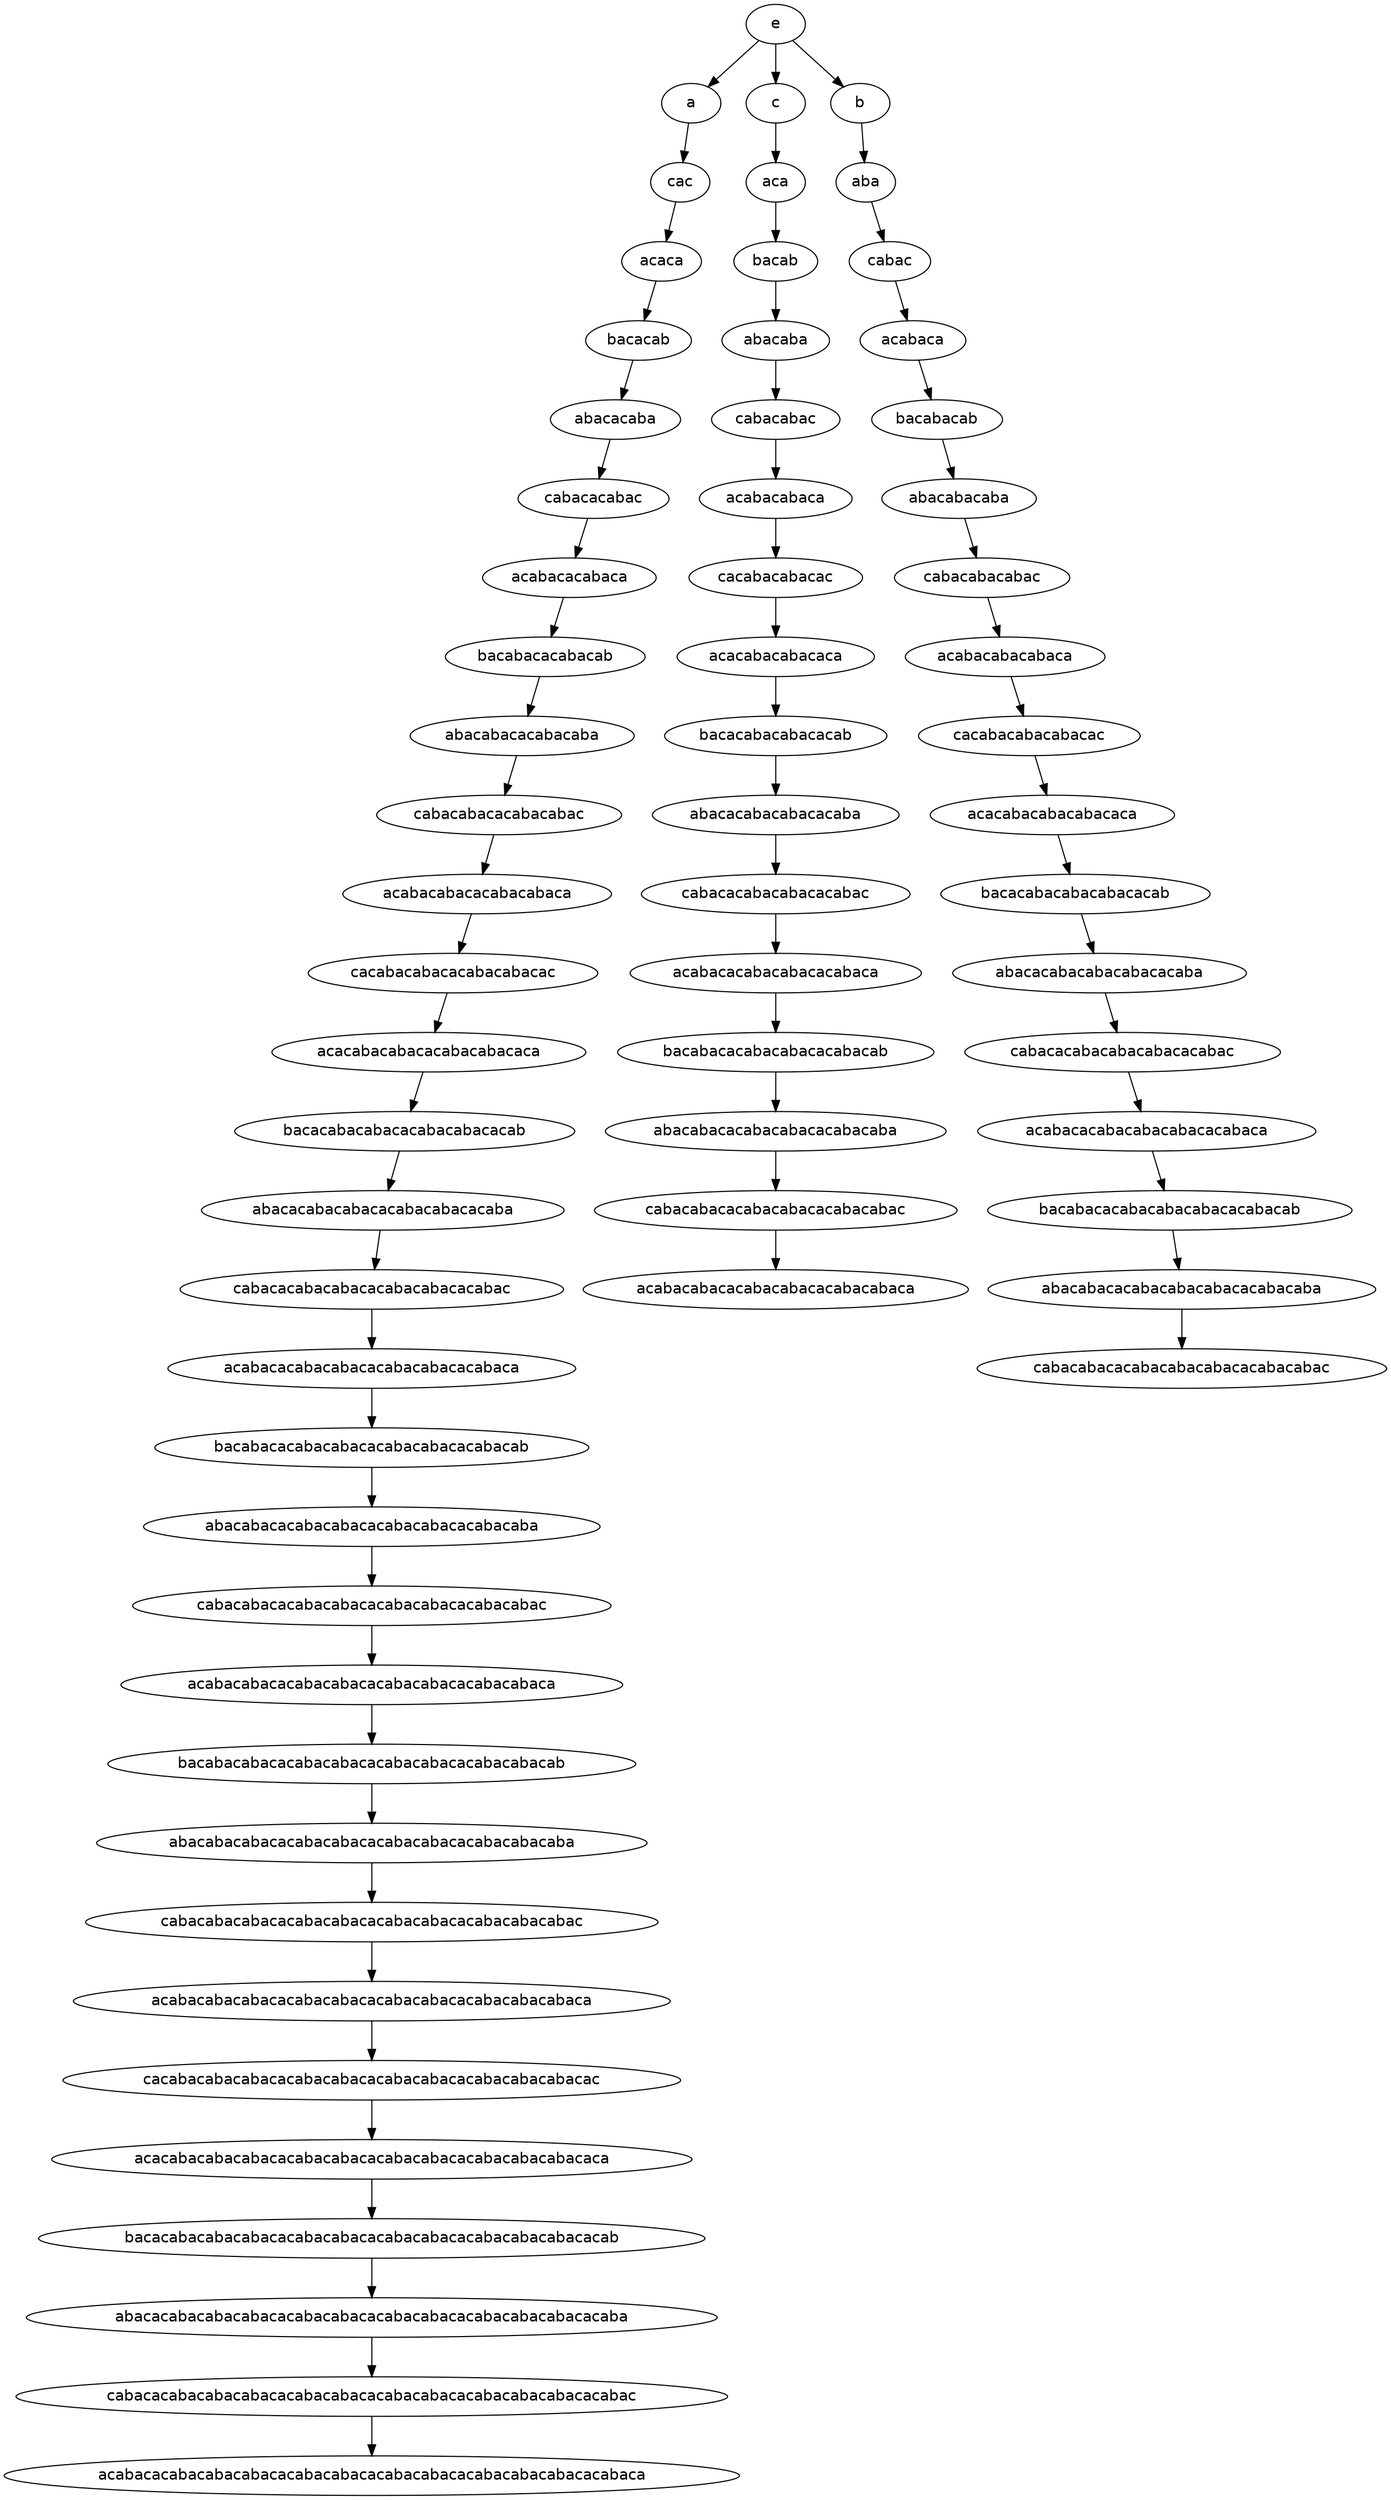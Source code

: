 digraph G {
node [fontname = "DejaVuSans"];
e -> a;
e -> c;
e -> b;
a -> cac;
cac -> acaca;
acaca -> bacacab;
bacacab -> abacacaba;
abacacaba -> cabacacabac;
cabacacabac -> acabacacabaca;
acabacacabaca -> bacabacacabacab;
bacabacacabacab -> abacabacacabacaba;
abacabacacabacaba -> cabacabacacabacabac;
cabacabacacabacabac -> acabacabacacabacabaca;
acabacabacacabacabaca -> cacabacabacacabacabacac;
cacabacabacacabacabacac -> acacabacabacacabacabacaca;
acacabacabacacabacabacaca -> bacacabacabacacabacabacacab;
bacacabacabacacabacabacacab -> abacacabacabacacabacabacacaba;
abacacabacabacacabacabacacaba -> cabacacabacabacacabacabacacabac;
cabacacabacabacacabacabacacabac -> acabacacabacabacacabacabacacabaca;
acabacacabacabacacabacabacacabaca -> bacabacacabacabacacabacabacacabacab;
bacabacacabacabacacabacabacacabacab -> abacabacacabacabacacabacabacacabacaba;
abacabacacabacabacacabacabacacabacaba -> cabacabacacabacabacacabacabacacabacabac;
cabacabacacabacabacacabacabacacabacabac -> acabacabacacabacabacacabacabacacabacabaca;
acabacabacacabacabacacabacabacacabacabaca -> bacabacabacacabacabacacabacabacacabacabacab;
bacabacabacacabacabacacabacabacacabacabacab -> abacabacabacacabacabacacabacabacacabacabacaba;
abacabacabacacabacabacacabacabacacabacabacaba -> cabacabacabacacabacabacacabacabacacabacabacabac;
cabacabacabacacabacabacacabacabacacabacabacabac -> acabacabacabacacabacabacacabacabacacabacabacabaca;
acabacabacabacacabacabacacabacabacacabacabacabaca -> cacabacabacabacacabacabacacabacabacacabacabacabacac;
cacabacabacabacacabacabacacabacabacacabacabacabacac -> acacabacabacabacacabacabacacabacabacacabacabacabacaca;
acacabacabacabacacabacabacacabacabacacabacabacabacaca -> bacacabacabacabacacabacabacacabacabacacabacabacabacacab;
bacacabacabacabacacabacabacacabacabacacabacabacabacacab -> abacacabacabacabacacabacabacacabacabacacabacabacabacacaba;
abacacabacabacabacacabacabacacabacabacacabacabacabacacaba -> cabacacabacabacabacacabacabacacabacabacacabacabacabacacabac;
cabacacabacabacabacacabacabacacabacabacacabacabacabacacabac -> acabacacabacabacabacacabacabacacabacabacacabacabacabacacabaca;
c -> aca;
aca -> bacab;
bacab -> abacaba;
abacaba -> cabacabac;
cabacabac -> acabacabaca;
acabacabaca -> cacabacabacac;
cacabacabacac -> acacabacabacaca;
acacabacabacaca -> bacacabacabacacab;
bacacabacabacacab -> abacacabacabacacaba;
abacacabacabacacaba -> cabacacabacabacacabac;
cabacacabacabacacabac -> acabacacabacabacacabaca;
acabacacabacabacacabaca -> bacabacacabacabacacabacab;
bacabacacabacabacacabacab -> abacabacacabacabacacabacaba;
abacabacacabacabacacabacaba -> cabacabacacabacabacacabacabac;
cabacabacacabacabacacabacabac -> acabacabacacabacabacacabacabaca;
b -> aba;
aba -> cabac;
cabac -> acabaca;
acabaca -> bacabacab;
bacabacab -> abacabacaba;
abacabacaba -> cabacabacabac;
cabacabacabac -> acabacabacabaca;
acabacabacabaca -> cacabacabacabacac;
cacabacabacabacac -> acacabacabacabacaca;
acacabacabacabacaca -> bacacabacabacabacacab;
bacacabacabacabacacab -> abacacabacabacabacacaba;
abacacabacabacabacacaba -> cabacacabacabacabacacabac;
cabacacabacabacabacacabac -> acabacacabacabacabacacabaca;
acabacacabacabacabacacabaca -> bacabacacabacabacabacacabacab;
bacabacacabacabacabacacabacab -> abacabacacabacabacabacacabacaba;
abacabacacabacabacabacacabacaba -> cabacabacacabacabacabacacabacabac;
}
